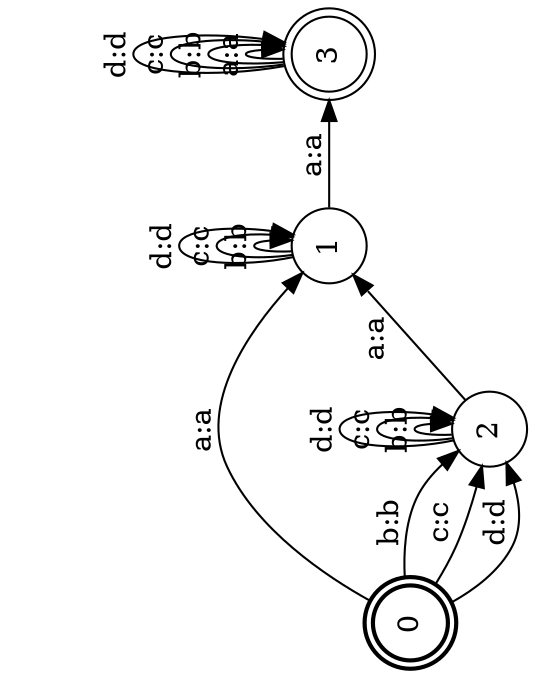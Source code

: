 digraph FST {
rankdir = LR;
size = "8.5,11";
label = "";
center = 1;
orientation = Landscape;
ranksep = "0.4";
nodesep = "0.25";
0 [label = "0", shape = doublecircle, style = bold, fontsize = 14]
	0 -> 1 [label = "a:a", fontsize = 14];
	0 -> 2 [label = "b:b", fontsize = 14];
	0 -> 2 [label = "c:c", fontsize = 14];
	0 -> 2 [label = "d:d", fontsize = 14];
1 [label = "1", shape = circle, style = solid, fontsize = 14]
	1 -> 3 [label = "a:a", fontsize = 14];
	1 -> 1 [label = "b:b", fontsize = 14];
	1 -> 1 [label = "c:c", fontsize = 14];
	1 -> 1 [label = "d:d", fontsize = 14];
2 [label = "2", shape = circle, style = solid, fontsize = 14]
	2 -> 1 [label = "a:a", fontsize = 14];
	2 -> 2 [label = "b:b", fontsize = 14];
	2 -> 2 [label = "c:c", fontsize = 14];
	2 -> 2 [label = "d:d", fontsize = 14];
3 [label = "3", shape = doublecircle, style = solid, fontsize = 14]
	3 -> 3 [label = "a:a", fontsize = 14];
	3 -> 3 [label = "b:b", fontsize = 14];
	3 -> 3 [label = "c:c", fontsize = 14];
	3 -> 3 [label = "d:d", fontsize = 14];
}
